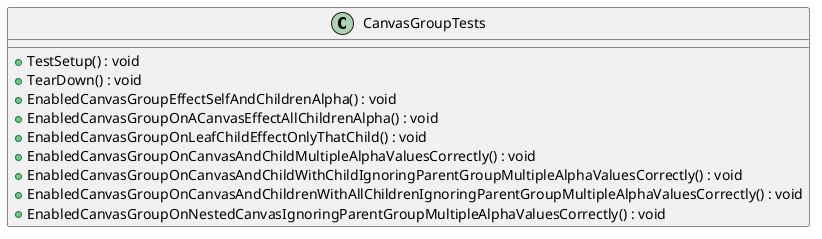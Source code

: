 @startuml
class CanvasGroupTests {
    + TestSetup() : void
    + TearDown() : void
    + EnabledCanvasGroupEffectSelfAndChildrenAlpha() : void
    + EnabledCanvasGroupOnACanvasEffectAllChildrenAlpha() : void
    + EnabledCanvasGroupOnLeafChildEffectOnlyThatChild() : void
    + EnabledCanvasGroupOnCanvasAndChildMultipleAlphaValuesCorrectly() : void
    + EnabledCanvasGroupOnCanvasAndChildWithChildIgnoringParentGroupMultipleAlphaValuesCorrectly() : void
    + EnabledCanvasGroupOnCanvasAndChildrenWithAllChildrenIgnoringParentGroupMultipleAlphaValuesCorrectly() : void
    + EnabledCanvasGroupOnNestedCanvasIgnoringParentGroupMultipleAlphaValuesCorrectly() : void
}
@enduml
